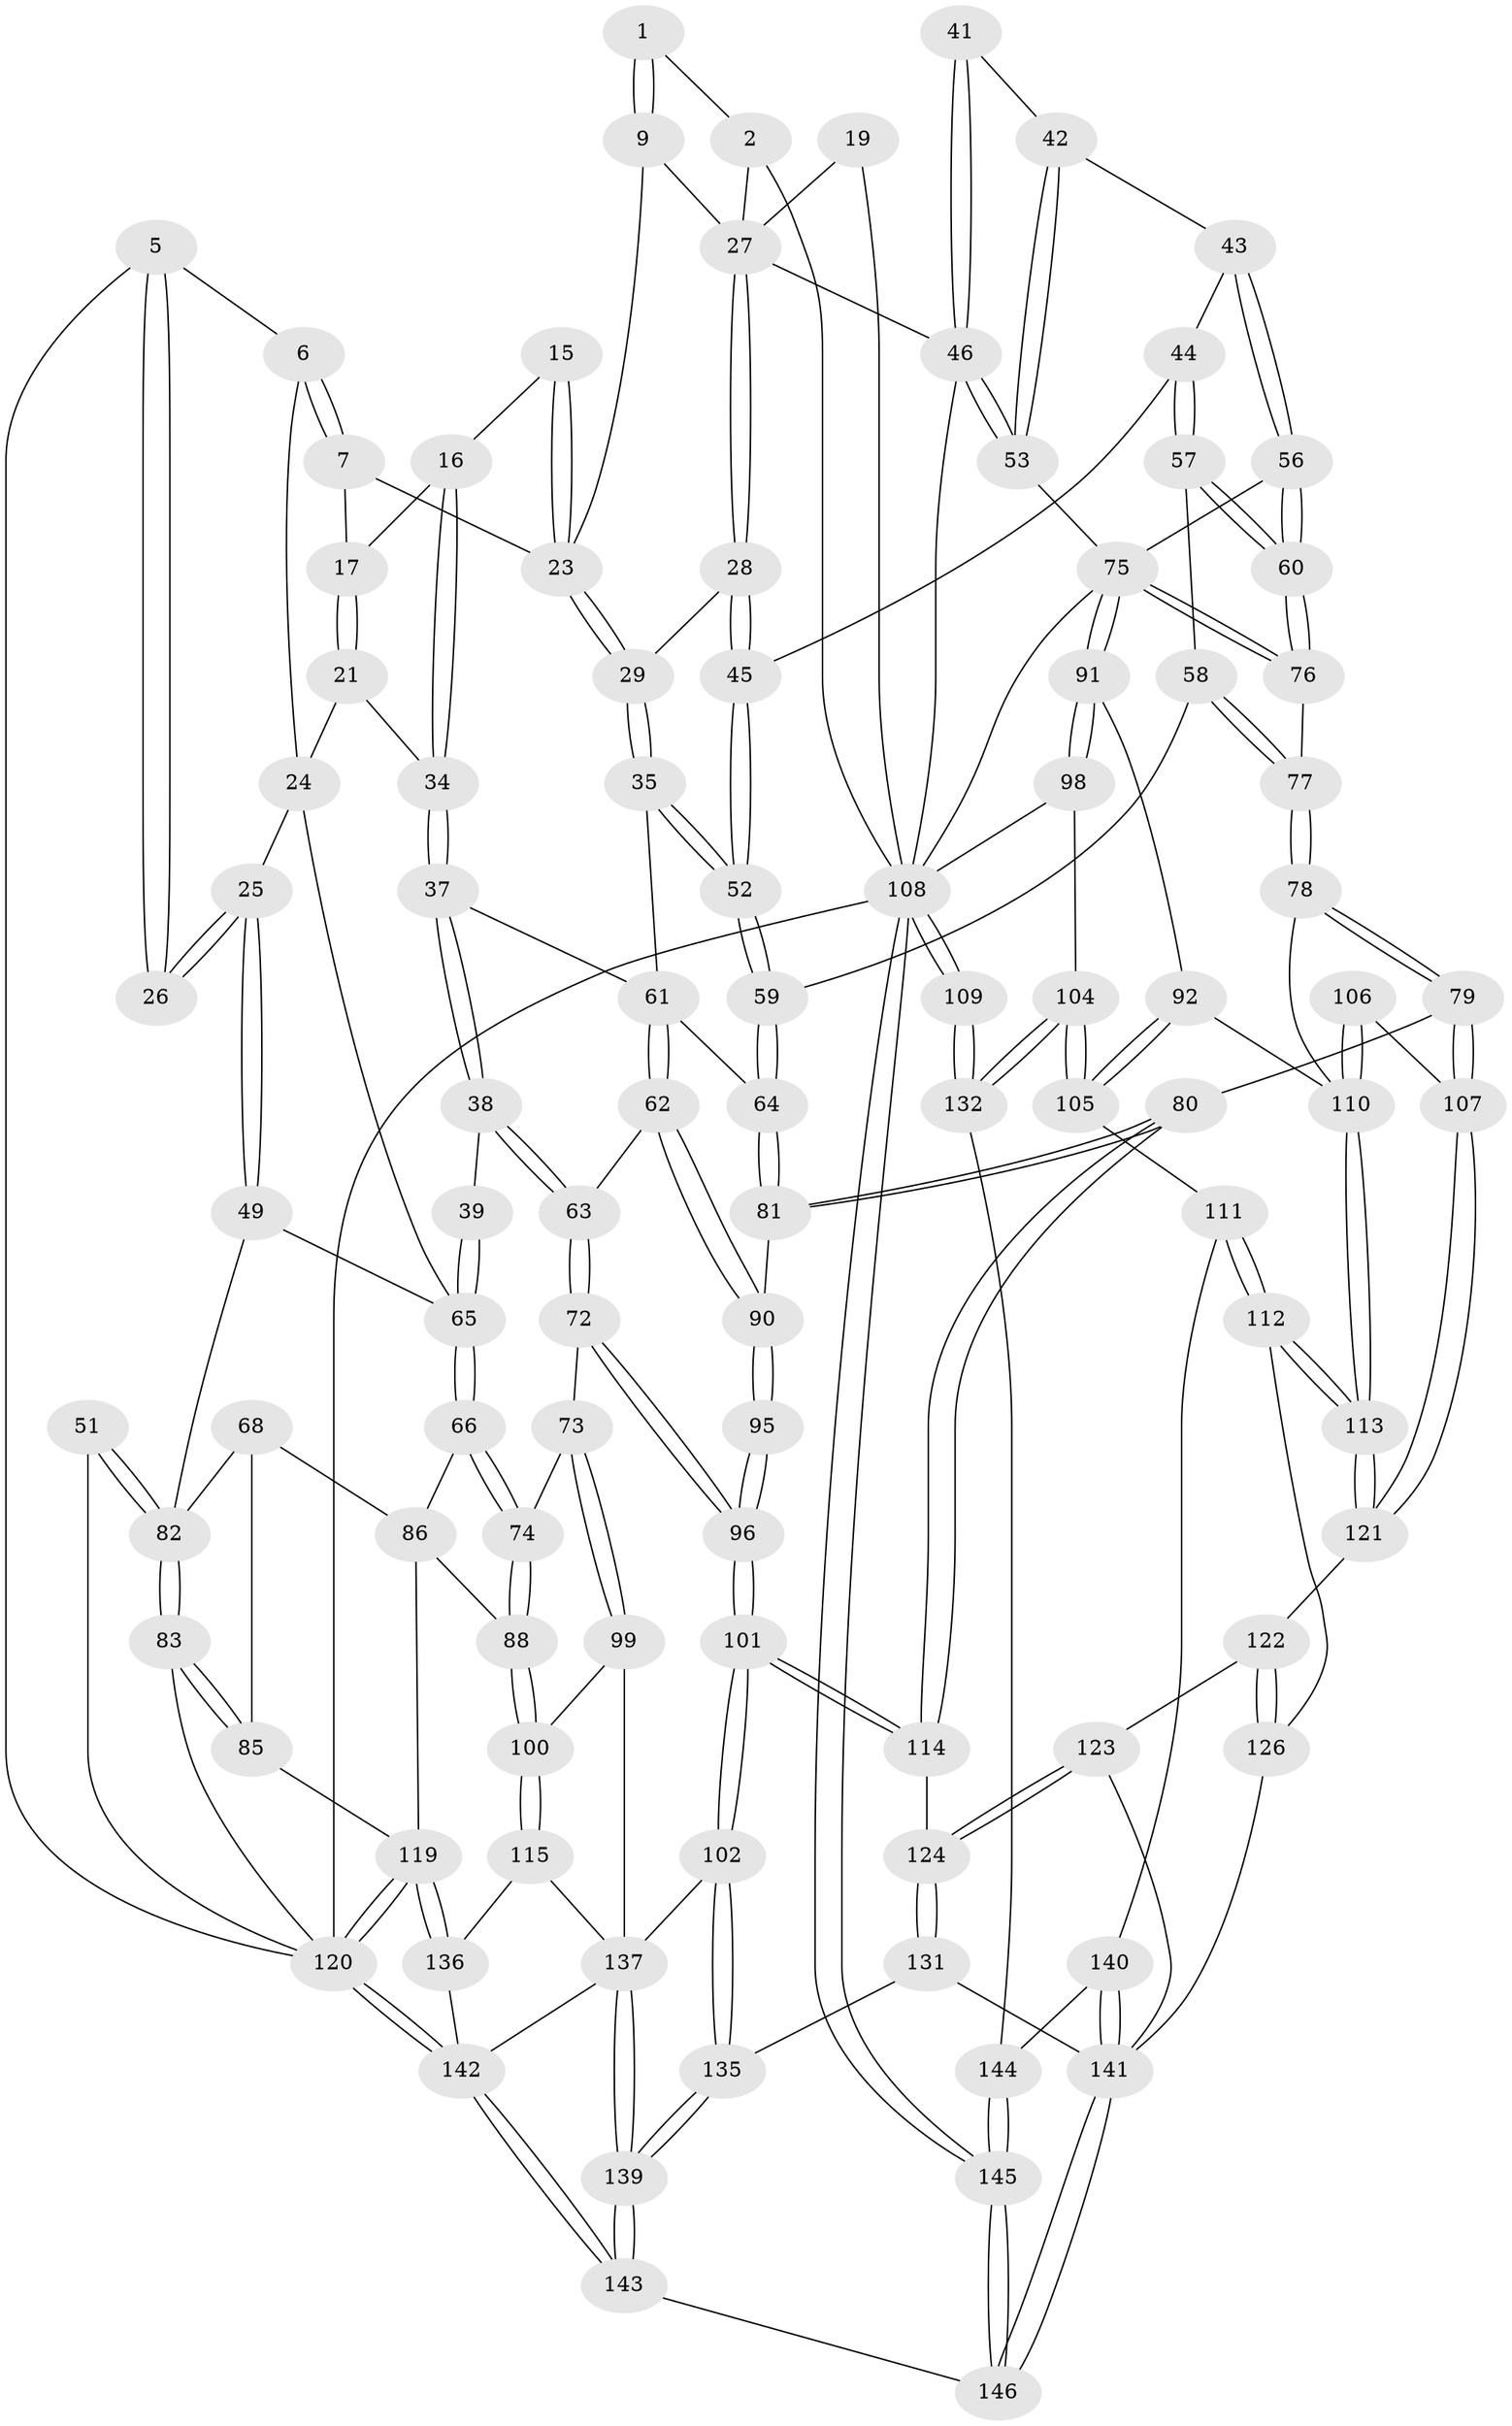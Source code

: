 // original degree distribution, {3: 0.02054794520547945, 4: 0.21232876712328766, 6: 0.21232876712328766, 5: 0.5547945205479452}
// Generated by graph-tools (version 1.1) at 2025/05/03/04/25 22:05:57]
// undirected, 102 vertices, 244 edges
graph export_dot {
graph [start="1"]
  node [color=gray90,style=filled];
  1 [pos="+0.6650696857609237+0"];
  2 [pos="+1+0"];
  5 [pos="+0.09541168548472963+0"];
  6 [pos="+0.129029036413768+0"];
  7 [pos="+0.1665927268322908+0"];
  9 [pos="+0.6860615817302276+0.06884575229962127"];
  15 [pos="+0.4774647604688727+0.1462742190971583"];
  16 [pos="+0.4569840569296663+0.14571473971560395"];
  17 [pos="+0.3661090537267699+0.05693844866205539"];
  19 [pos="+1+0.13769146872528237"];
  21 [pos="+0.32448952154035116+0.20339638625307802"];
  23 [pos="+0.5224714188397173+0.1708578156616541",super="+10+11"];
  24 [pos="+0.24969585163333924+0.24500700423253957",super="+22"];
  25 [pos="+0.14500197130037273+0.25850257986465147"];
  26 [pos="+0.08919571339791346+0.20317847823639001"];
  27 [pos="+0.7234712592030592+0.13447564553105287",super="+20"];
  28 [pos="+0.6896309462467675+0.2379848121272314"];
  29 [pos="+0.5251864887587867+0.17780316221525813"];
  34 [pos="+0.3944575350963955+0.2078175471459934"];
  35 [pos="+0.5244105947756285+0.32037449549509794"];
  37 [pos="+0.4181179182174929+0.31841023835168175"];
  38 [pos="+0.31203182412004243+0.36442404128660777"];
  39 [pos="+0.301657104983465+0.35993296052561724"];
  41 [pos="+0.8458553088418747+0.24403234201340943"];
  42 [pos="+0.8364244746508674+0.2725240068453773"];
  43 [pos="+0.7889909024222229+0.2904968626689689"];
  44 [pos="+0.7413686775506502+0.2909100559469116"];
  45 [pos="+0.6911432442216763+0.25817084559138403"];
  46 [pos="+1+0.3184506679455372",super="+33+30+31"];
  49 [pos="+0.1047588121919304+0.35589950698168893"];
  51 [pos="+0+0.3755799098739876",super="+48"];
  52 [pos="+0.5992547062591835+0.3430174870573983"];
  53 [pos="+0.8889876375209902+0.33118280725742466"];
  56 [pos="+0.8226108912635487+0.41664308529514715"];
  57 [pos="+0.7416030558357821+0.3562927730105621"];
  58 [pos="+0.6462793854196288+0.42433858774285993"];
  59 [pos="+0.6332075672181452+0.41765213803122153"];
  60 [pos="+0.808341858273598+0.43740222725603783"];
  61 [pos="+0.47190083993805354+0.4510199992182275",super="+36"];
  62 [pos="+0.41171414978961046+0.49043806380829685"];
  63 [pos="+0.35451223790844916+0.466410699348908"];
  64 [pos="+0.5546504763112333+0.4924349955305479"];
  65 [pos="+0.20026443183241+0.44545022341654844",super="+54+40"];
  66 [pos="+0.1928940830847799+0.4795274608920479"];
  68 [pos="+0.11688700978797847+0.48486655911474175"];
  72 [pos="+0.2809860433025683+0.5376253628427146"];
  73 [pos="+0.2494720301222976+0.5426564548987769"];
  74 [pos="+0.22770330777289846+0.530307548025065"];
  75 [pos="+0.8532848236855529+0.5042484914564844",super="+71+55"];
  76 [pos="+0.80492900282469+0.45382411933926486"];
  77 [pos="+0.7083252405662344+0.48495342218009985"];
  78 [pos="+0.6974577023617231+0.5347787147177926"];
  79 [pos="+0.6517136945466918+0.5831567809955338"];
  80 [pos="+0.5808344759824454+0.5998628465128185"];
  81 [pos="+0.5625244222794734+0.5758327705281925"];
  82 [pos="+0+0.3836017447265285",super="+69+50"];
  83 [pos="+0+0.40811059606765987"];
  85 [pos="+0+0.41705357544488275",super="+84"];
  86 [pos="+0.12076009827219687+0.6052806280280956",super="+67"];
  88 [pos="+0.12366565380772894+0.6053244508458488"];
  90 [pos="+0.41775694783748796+0.5161432765119021",super="+89"];
  91 [pos="+0.8579698657008366+0.5527246376488938"];
  92 [pos="+0.848647987661667+0.5645479579039575"];
  95 [pos="+0.3968027084508736+0.6302201974533078"];
  96 [pos="+0.38559152019938064+0.6548088011124183"];
  98 [pos="+1+0.6483282736274613"];
  99 [pos="+0.234882356734999+0.6457306653003954"];
  100 [pos="+0.20596069304605916+0.6519396331800934"];
  101 [pos="+0.38442245888577997+0.7213735652287412"];
  102 [pos="+0.3835665711360822+0.7236280949551206"];
  104 [pos="+0.9264857440903874+0.7178284958282485"];
  105 [pos="+0.9009337053363086+0.7133366311487415"];
  106 [pos="+0.7464291003692318+0.6371365813397707"];
  107 [pos="+0.7109398488516406+0.662140258964125"];
  108 [pos="+1+1",super="+3+97"];
  109 [pos="+1+1"];
  110 [pos="+0.8200921385044704+0.6771075327394777",super="+93+94"];
  111 [pos="+0.8360741026607683+0.7121972314880126"];
  112 [pos="+0.8308330127746532+0.7079158947561255"];
  113 [pos="+0.8270872542869879+0.7015495625945962"];
  114 [pos="+0.5746369615000336+0.6217205980121354"];
  115 [pos="+0.1749377254586213+0.7024637409566865"];
  119 [pos="+0+0.9958284534355919",super="+118+117"];
  120 [pos="+0+1",super="+47"];
  121 [pos="+0.7108891708016333+0.6670470664638479"];
  122 [pos="+0.7094595787558241+0.6709718656914648"];
  123 [pos="+0.6714278597745628+0.7023570936860716"];
  124 [pos="+0.608500395658412+0.7349145798382426"];
  126 [pos="+0.7405592256558629+0.7297107207151198"];
  131 [pos="+0.5885985701329981+0.8275964855689939"];
  132 [pos="+0.9118805008881755+0.8687060798522248"];
  135 [pos="+0.4916146516157305+0.8361234098789713"];
  136 [pos="+0.10878175966566486+0.8236168357738569",super="+116"];
  137 [pos="+0.26450124819926013+0.8171580982166929",super="+125+103"];
  139 [pos="+0.3523742319735861+1"];
  140 [pos="+0.7323333470307111+0.9627201825955181",super="+134+128"];
  141 [pos="+0.672436950480326+1",super="+130"];
  142 [pos="+0.20412752956780514+1",super="+138"];
  143 [pos="+0.34116163213689454+1"];
  144 [pos="+0.8383410286521453+0.9231391649896658",super="+133"];
  145 [pos="+0.8057634944849791+1"];
  146 [pos="+0.6792250277988444+1"];
  1 -- 2;
  1 -- 9;
  1 -- 9;
  2 -- 27;
  2 -- 108;
  5 -- 6;
  5 -- 26;
  5 -- 26;
  5 -- 120;
  6 -- 7;
  6 -- 7;
  6 -- 24;
  7 -- 17;
  7 -- 23;
  9 -- 23;
  9 -- 27;
  15 -- 16;
  15 -- 23 [weight=2];
  15 -- 23;
  16 -- 17;
  16 -- 34;
  16 -- 34;
  17 -- 21;
  17 -- 21;
  19 -- 27 [weight=2];
  19 -- 108;
  21 -- 34;
  21 -- 24;
  23 -- 29;
  23 -- 29;
  24 -- 25;
  24 -- 65;
  25 -- 26;
  25 -- 26;
  25 -- 49;
  25 -- 49;
  27 -- 28;
  27 -- 28;
  27 -- 46 [weight=2];
  28 -- 29;
  28 -- 45;
  28 -- 45;
  29 -- 35;
  29 -- 35;
  34 -- 37;
  34 -- 37;
  35 -- 52;
  35 -- 52;
  35 -- 61;
  37 -- 38;
  37 -- 38;
  37 -- 61;
  38 -- 39;
  38 -- 63;
  38 -- 63;
  39 -- 65 [weight=2];
  39 -- 65;
  41 -- 42;
  41 -- 46 [weight=2];
  41 -- 46;
  42 -- 43;
  42 -- 53;
  42 -- 53;
  43 -- 44;
  43 -- 56;
  43 -- 56;
  44 -- 45;
  44 -- 57;
  44 -- 57;
  45 -- 52;
  45 -- 52;
  46 -- 53;
  46 -- 53;
  46 -- 108;
  49 -- 65;
  49 -- 82;
  51 -- 82 [weight=2];
  51 -- 82;
  51 -- 120;
  52 -- 59;
  52 -- 59;
  53 -- 75;
  56 -- 60;
  56 -- 60;
  56 -- 75;
  57 -- 58;
  57 -- 60;
  57 -- 60;
  58 -- 59;
  58 -- 77;
  58 -- 77;
  59 -- 64;
  59 -- 64;
  60 -- 76;
  60 -- 76;
  61 -- 62;
  61 -- 62;
  61 -- 64;
  62 -- 63;
  62 -- 90;
  62 -- 90;
  63 -- 72;
  63 -- 72;
  64 -- 81;
  64 -- 81;
  65 -- 66;
  65 -- 66;
  66 -- 74;
  66 -- 74;
  66 -- 86;
  68 -- 82;
  68 -- 86;
  68 -- 85;
  72 -- 73;
  72 -- 96;
  72 -- 96;
  73 -- 74;
  73 -- 99;
  73 -- 99;
  74 -- 88;
  74 -- 88;
  75 -- 76;
  75 -- 76;
  75 -- 91;
  75 -- 91;
  75 -- 108;
  76 -- 77;
  77 -- 78;
  77 -- 78;
  78 -- 79;
  78 -- 79;
  78 -- 110;
  79 -- 80;
  79 -- 107;
  79 -- 107;
  80 -- 81;
  80 -- 81;
  80 -- 114;
  80 -- 114;
  81 -- 90;
  82 -- 83;
  82 -- 83;
  83 -- 85;
  83 -- 85;
  83 -- 120;
  85 -- 119 [weight=2];
  86 -- 88;
  86 -- 119;
  88 -- 100;
  88 -- 100;
  90 -- 95 [weight=2];
  90 -- 95;
  91 -- 92;
  91 -- 98;
  91 -- 98;
  92 -- 105;
  92 -- 105;
  92 -- 110;
  95 -- 96;
  95 -- 96;
  96 -- 101;
  96 -- 101;
  98 -- 104;
  98 -- 108;
  99 -- 100;
  99 -- 137;
  100 -- 115;
  100 -- 115;
  101 -- 102;
  101 -- 102;
  101 -- 114;
  101 -- 114;
  102 -- 135;
  102 -- 135;
  102 -- 137;
  104 -- 105;
  104 -- 105;
  104 -- 132;
  104 -- 132;
  105 -- 111;
  106 -- 107;
  106 -- 110 [weight=2];
  106 -- 110;
  107 -- 121;
  107 -- 121;
  108 -- 109 [weight=2];
  108 -- 109;
  108 -- 145;
  108 -- 145;
  108 -- 120 [weight=2];
  109 -- 132;
  109 -- 132;
  110 -- 113;
  110 -- 113;
  111 -- 112;
  111 -- 112;
  111 -- 140;
  112 -- 113;
  112 -- 113;
  112 -- 126;
  113 -- 121;
  113 -- 121;
  114 -- 124;
  115 -- 136;
  115 -- 137;
  119 -- 120;
  119 -- 120;
  119 -- 136 [weight=2];
  119 -- 136;
  120 -- 142;
  120 -- 142;
  121 -- 122;
  122 -- 123;
  122 -- 126;
  122 -- 126;
  123 -- 124;
  123 -- 124;
  123 -- 141;
  124 -- 131;
  124 -- 131;
  126 -- 141;
  131 -- 135;
  131 -- 141;
  132 -- 144;
  135 -- 139;
  135 -- 139;
  136 -- 142;
  137 -- 139;
  137 -- 139;
  137 -- 142;
  139 -- 143;
  139 -- 143;
  140 -- 141 [weight=2];
  140 -- 141;
  140 -- 144 [weight=2];
  141 -- 146;
  141 -- 146;
  142 -- 143;
  142 -- 143;
  143 -- 146;
  144 -- 145;
  144 -- 145;
  145 -- 146;
  145 -- 146;
}
